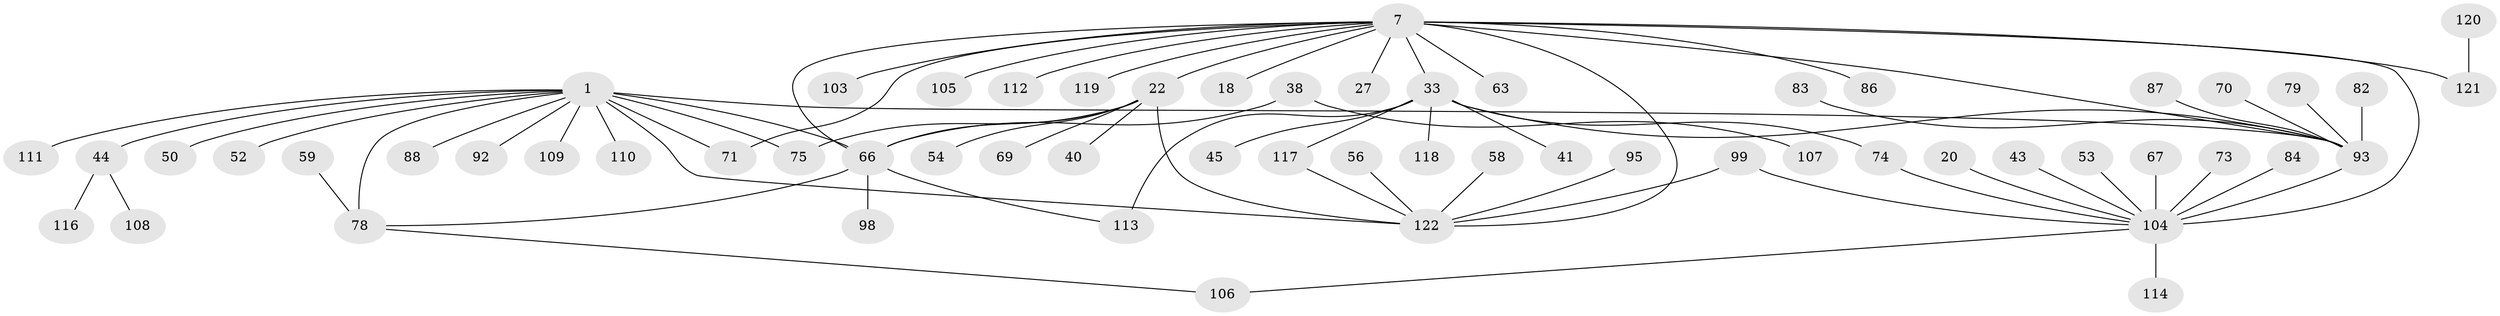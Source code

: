 // original degree distribution, {20: 0.00819672131147541, 6: 0.00819672131147541, 8: 0.00819672131147541, 5: 0.03278688524590164, 10: 0.01639344262295082, 2: 0.3114754098360656, 13: 0.01639344262295082, 3: 0.09836065573770492, 9: 0.00819672131147541, 4: 0.05737704918032787, 1: 0.4344262295081967}
// Generated by graph-tools (version 1.1) at 2025/47/03/09/25 04:47:55]
// undirected, 61 vertices, 74 edges
graph export_dot {
graph [start="1"]
  node [color=gray90,style=filled];
  1;
  7 [super="+5"];
  18;
  20;
  22 [super="+12"];
  27;
  33;
  38;
  40;
  41;
  43;
  44 [super="+25"];
  45;
  50;
  52;
  53;
  54;
  56;
  58;
  59 [super="+57"];
  63;
  66 [super="+35+2"];
  67 [super="+55"];
  69;
  70 [super="+51"];
  71;
  73 [super="+72"];
  74;
  75;
  78 [super="+65"];
  79 [super="+68"];
  82;
  83;
  84;
  86 [super="+42"];
  87;
  88 [super="+62"];
  92;
  93 [super="+61+91+64+48"];
  95 [super="+77"];
  98;
  99;
  103 [super="+76"];
  104 [super="+16+102"];
  105 [super="+29"];
  106 [super="+89"];
  107;
  108 [super="+49"];
  109 [super="+96"];
  110;
  111 [super="+34"];
  112 [super="+47"];
  113 [super="+60"];
  114 [super="+85"];
  116 [super="+101"];
  117 [super="+115"];
  118;
  119;
  120 [super="+100"];
  121 [super="+97"];
  122 [super="+32+80"];
  1 -- 44 [weight=2];
  1 -- 50;
  1 -- 52;
  1 -- 66 [weight=2];
  1 -- 71;
  1 -- 75;
  1 -- 78 [weight=2];
  1 -- 92;
  1 -- 110;
  1 -- 122 [weight=2];
  1 -- 111;
  1 -- 93 [weight=3];
  1 -- 88;
  1 -- 109;
  7 -- 18;
  7 -- 33;
  7 -- 66 [weight=2];
  7 -- 71;
  7 -- 104 [weight=3];
  7 -- 22;
  7 -- 119;
  7 -- 27;
  7 -- 63;
  7 -- 121;
  7 -- 105;
  7 -- 122 [weight=2];
  7 -- 93;
  7 -- 86;
  7 -- 112;
  7 -- 103;
  20 -- 104;
  22 -- 66 [weight=3];
  22 -- 69;
  22 -- 40;
  22 -- 75;
  22 -- 54;
  22 -- 122;
  33 -- 41;
  33 -- 45;
  33 -- 74;
  33 -- 113 [weight=2];
  33 -- 118;
  33 -- 93;
  33 -- 117;
  38 -- 107;
  38 -- 66 [weight=2];
  43 -- 104;
  44 -- 108;
  44 -- 116;
  53 -- 104;
  56 -- 122;
  58 -- 122;
  59 -- 78;
  66 -- 113;
  66 -- 98;
  66 -- 78;
  67 -- 104;
  70 -- 93;
  73 -- 104;
  74 -- 104;
  78 -- 106;
  79 -- 93;
  82 -- 93;
  83 -- 93;
  84 -- 104;
  87 -- 93;
  93 -- 104;
  95 -- 122;
  99 -- 104;
  99 -- 122;
  104 -- 114;
  104 -- 106;
  117 -- 122;
  120 -- 121;
}
